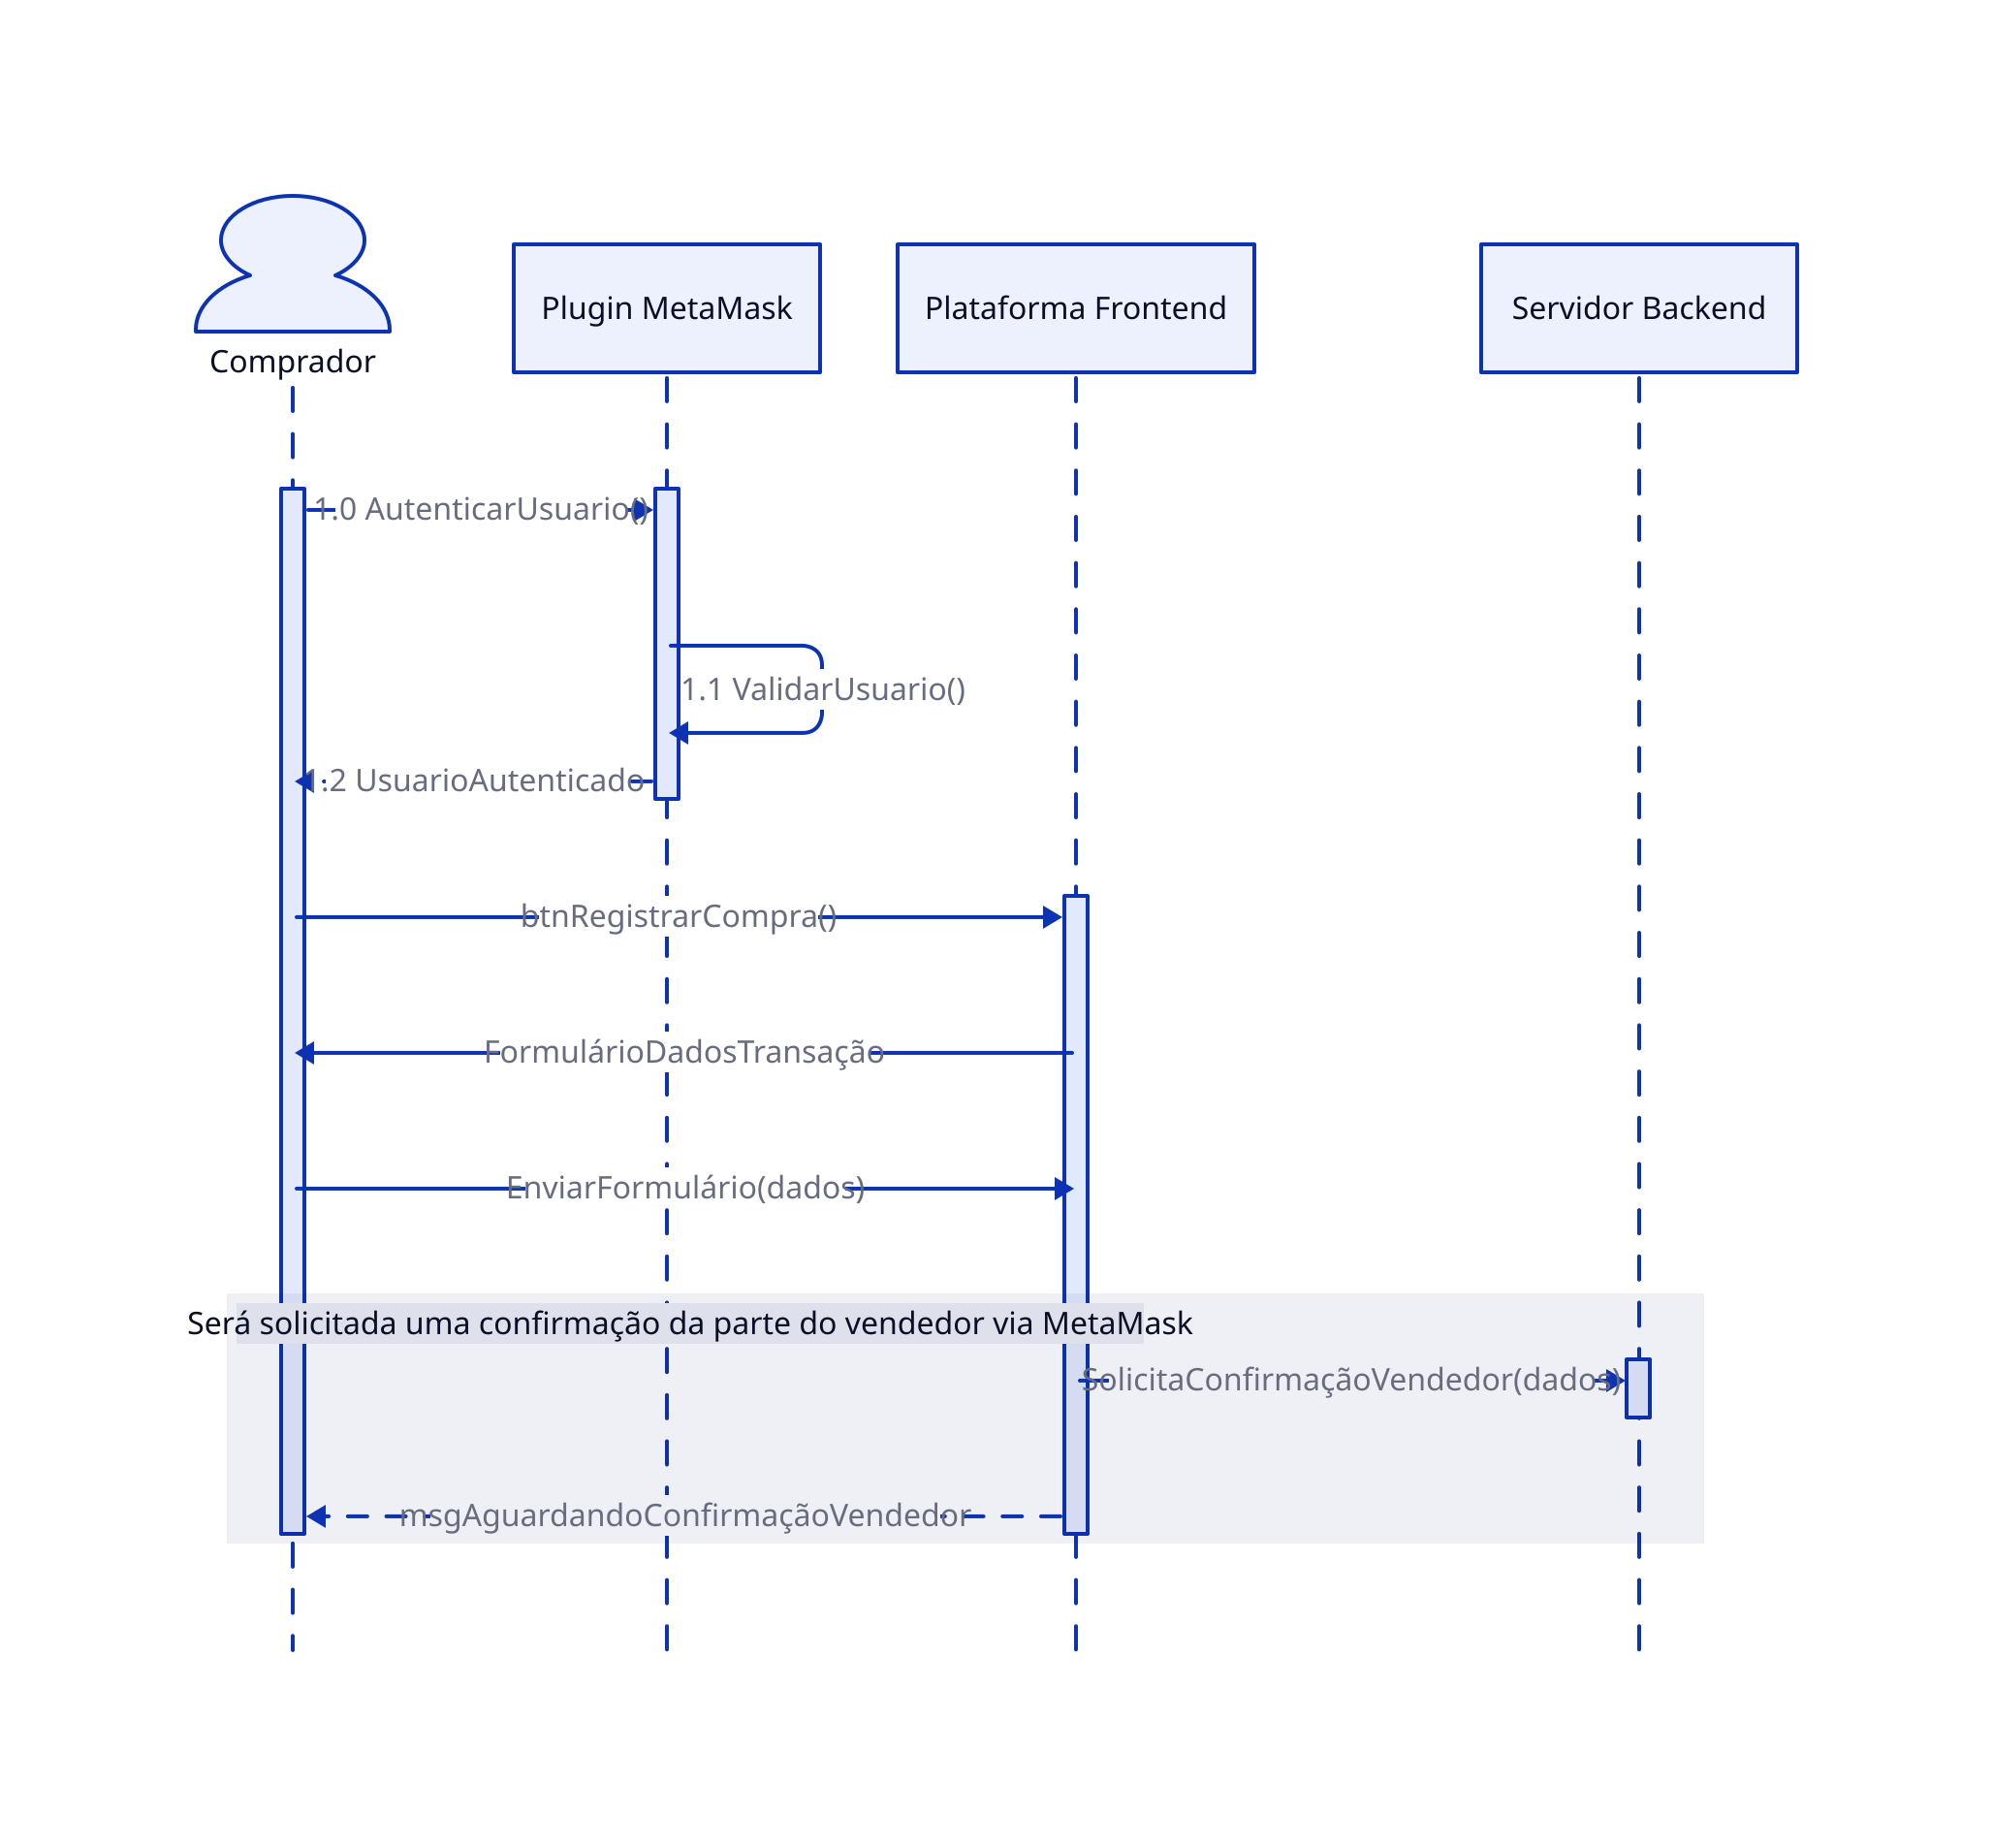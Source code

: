 # DiagramaSequênciaRegistrarCompra
# Iniciação do Diagrama de Sequência
shape: sequence_diagram


# Atores e objetos
comprador: "Comprador" {shape: person}
pluginMetaMask: "Plugin MetaMask"
plataformaFrontend: "Plataforma Frontend"
servidorBackend: "Servidor Backend"


# Autenticação do usuário
comprador.t1 -> pluginMetaMask.t3: "1.0 AutenticarUsuario()"
pluginMetaMask -> pluginMetaMask: "1.1 ValidarUsuario()"
pluginMetaMask.t3 -> comprador: "1.2 UsuarioAutenticado" {style.stroke-dash: 5}


# Processo de registro da transação
comprador -> plataformaFrontend.t2: "btnRegistrarCompra()"
plataformaFrontend -> comprador: "FormulárioDadosTransação"
comprador -> plataformaFrontend: "EnviarFormulário(dados)"
Será solicitada uma confirmação da parte do vendedor via MetaMask: {
  plataformaFrontend -> servidorBackend.t4: "SolicitaConfirmaçãoVendedor(dados)"


  plataformaFrontend.t2 -> comprador.t1: "msgAguardandoConfirmaçãoVendedor" {style.stroke-dash: 5}
}


# 1.0 - O usuário, para entrar na plataforma, usa o plugin MetaMask para autenticar seu acesso
# 1.1 - O MetaMask verifica se o usuário tem acesso a plataforma
# 1.2 - Caso tenha acesso, o usuário é autenticado e pode acessa a plataforma (casos a parte são exibidos no DiagramaSequênciaLoginMetaMask)


# 2.0 - O usuário clica em um botão "Registrar Compra" para inserir a transação
# 2.1 - A plataforma retorna ao usuário um formulário a ser preenchido com os dados da transação
# dados = (comprador, fornecedor, produto, unidade de medida, quantidade, valor, região, data)
# 2.2 - O usuário insere os dados e envia o formulário
# 2.3 - A plataforma informa ao servidor que a transação deve ser confirmada pelo vendedor
# 2.4 - É exibida uma mensagem ao usuário informando que é aguardada a confirmação do vendedor
